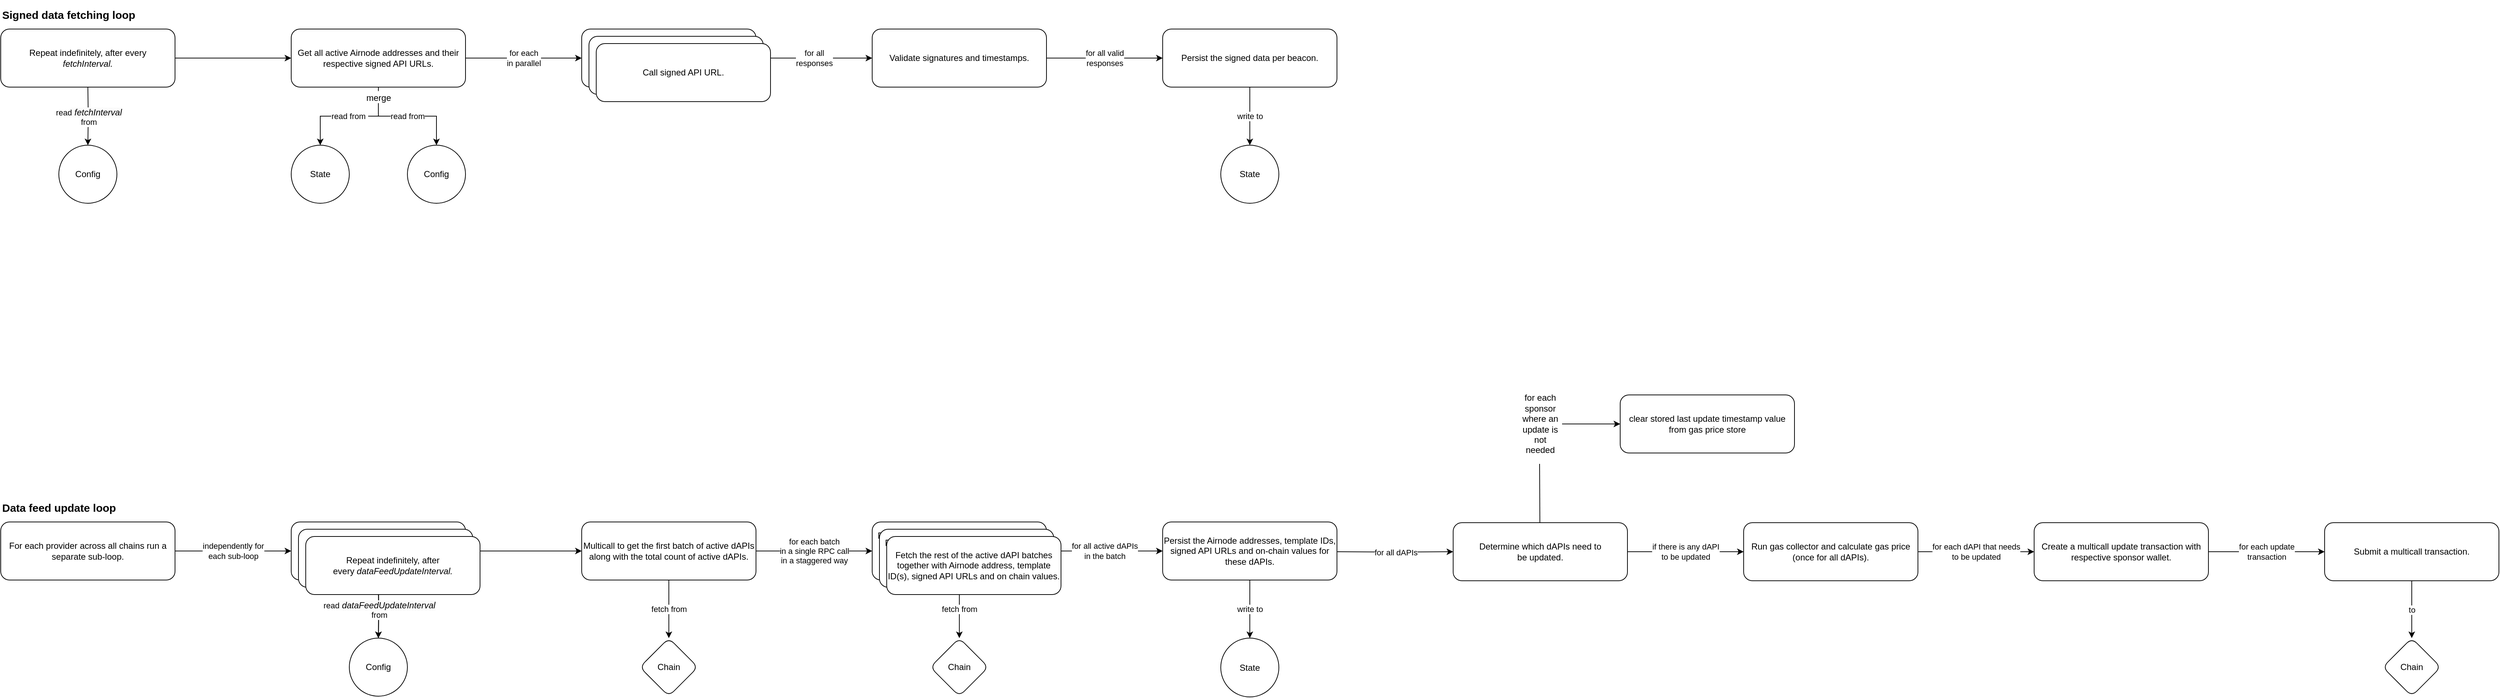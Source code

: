 <mxfile version="22.0.8" type="device">
  <diagram id="C5RBs43oDa-KdzZeNtuy" name="Page-1">
    <mxGraphModel dx="1221" dy="640" grid="1" gridSize="10" guides="1" tooltips="1" connect="1" arrows="1" fold="1" page="1" pageScale="1" pageWidth="3300" pageHeight="4681" math="0" shadow="0">
      <root>
        <mxCell id="WIyWlLk6GJQsqaUBKTNV-0" />
        <mxCell id="WIyWlLk6GJQsqaUBKTNV-1" parent="WIyWlLk6GJQsqaUBKTNV-0" />
        <mxCell id="ci7EG28U3f9VGxeywyoC-37" style="edgeStyle=orthogonalEdgeStyle;rounded=0;orthogonalLoop=1;jettySize=auto;html=1;entryX=0;entryY=0.5;entryDx=0;entryDy=0;" parent="WIyWlLk6GJQsqaUBKTNV-1" source="ci7EG28U3f9VGxeywyoC-28" target="ci7EG28U3f9VGxeywyoC-34" edge="1">
          <mxGeometry relative="1" as="geometry" />
        </mxCell>
        <mxCell id="ci7EG28U3f9VGxeywyoC-28" value="Repeat indefinitely, after every&lt;br&gt;&lt;i&gt;fetchInterval.&lt;br&gt;&lt;/i&gt;" style="rounded=1;whiteSpace=wrap;html=1;fontSize=12;glass=0;strokeWidth=1;shadow=0;align=center;" parent="WIyWlLk6GJQsqaUBKTNV-1" vertex="1">
          <mxGeometry x="80" y="800" width="240" height="80" as="geometry" />
        </mxCell>
        <mxCell id="ci7EG28U3f9VGxeywyoC-29" value="&lt;font style=&quot;&quot;&gt;&lt;b&gt;&lt;font style=&quot;font-size: 15px;&quot;&gt;Signed data fetching loop&lt;/font&gt;&lt;/b&gt;&lt;br&gt;&lt;/font&gt;" style="text;html=1;strokeColor=none;fillColor=none;align=left;verticalAlign=middle;whiteSpace=wrap;rounded=0;" parent="WIyWlLk6GJQsqaUBKTNV-1" vertex="1">
          <mxGeometry x="80" y="760" width="240" height="40" as="geometry" />
        </mxCell>
        <mxCell id="ci7EG28U3f9VGxeywyoC-39" value="for each&lt;br&gt;in parallel" style="edgeStyle=orthogonalEdgeStyle;rounded=0;orthogonalLoop=1;jettySize=auto;html=1;entryX=0;entryY=0.5;entryDx=0;entryDy=0;" parent="WIyWlLk6GJQsqaUBKTNV-1" source="ci7EG28U3f9VGxeywyoC-34" target="ci7EG28U3f9VGxeywyoC-38" edge="1">
          <mxGeometry relative="1" as="geometry" />
        </mxCell>
        <mxCell id="ci7EG28U3f9VGxeywyoC-34" value="Get all active Airnode addresses and their respective signed API URLs." style="rounded=1;whiteSpace=wrap;html=1;fontSize=12;glass=0;strokeWidth=1;shadow=0;align=center;" parent="WIyWlLk6GJQsqaUBKTNV-1" vertex="1">
          <mxGeometry x="480" y="800" width="240" height="80" as="geometry" />
        </mxCell>
        <mxCell id="ci7EG28U3f9VGxeywyoC-35" value="State" style="ellipse;whiteSpace=wrap;html=1;rounded=1;glass=0;strokeWidth=1;shadow=0;" parent="WIyWlLk6GJQsqaUBKTNV-1" vertex="1">
          <mxGeometry x="480" y="960" width="80" height="80" as="geometry" />
        </mxCell>
        <mxCell id="ci7EG28U3f9VGxeywyoC-41" value="for all&lt;br&gt;responses" style="edgeStyle=orthogonalEdgeStyle;rounded=0;orthogonalLoop=1;jettySize=auto;html=1;entryX=0;entryY=0.5;entryDx=0;entryDy=0;" parent="WIyWlLk6GJQsqaUBKTNV-1" source="ci7EG28U3f9VGxeywyoC-38" target="ci7EG28U3f9VGxeywyoC-40" edge="1">
          <mxGeometry relative="1" as="geometry" />
        </mxCell>
        <mxCell id="ci7EG28U3f9VGxeywyoC-38" value="Call signed API URLs in parallel." style="rounded=1;whiteSpace=wrap;html=1;fontSize=12;glass=0;strokeWidth=1;shadow=0;align=center;" parent="WIyWlLk6GJQsqaUBKTNV-1" vertex="1">
          <mxGeometry x="880" y="800" width="240" height="80" as="geometry" />
        </mxCell>
        <mxCell id="ci7EG28U3f9VGxeywyoC-47" value="for all valid&lt;br&gt;responses" style="edgeStyle=orthogonalEdgeStyle;rounded=0;orthogonalLoop=1;jettySize=auto;html=1;entryX=0;entryY=0.5;entryDx=0;entryDy=0;" parent="WIyWlLk6GJQsqaUBKTNV-1" source="ci7EG28U3f9VGxeywyoC-40" target="ci7EG28U3f9VGxeywyoC-44" edge="1">
          <mxGeometry relative="1" as="geometry" />
        </mxCell>
        <mxCell id="ci7EG28U3f9VGxeywyoC-40" value="Validate signatures and timestamps." style="rounded=1;whiteSpace=wrap;html=1;fontSize=12;glass=0;strokeWidth=1;shadow=0;align=center;" parent="WIyWlLk6GJQsqaUBKTNV-1" vertex="1">
          <mxGeometry x="1280" y="800" width="240" height="80" as="geometry" />
        </mxCell>
        <mxCell id="ci7EG28U3f9VGxeywyoC-44" value="Persist the signed data per beacon." style="rounded=1;whiteSpace=wrap;html=1;fontSize=12;glass=0;strokeWidth=1;shadow=0;align=center;" parent="WIyWlLk6GJQsqaUBKTNV-1" vertex="1">
          <mxGeometry x="1680" y="800" width="240" height="80" as="geometry" />
        </mxCell>
        <mxCell id="ci7EG28U3f9VGxeywyoC-45" value="write to" style="edgeStyle=orthogonalEdgeStyle;rounded=0;orthogonalLoop=1;jettySize=auto;html=1;exitX=0.5;exitY=1;exitDx=0;exitDy=0;" parent="WIyWlLk6GJQsqaUBKTNV-1" source="ci7EG28U3f9VGxeywyoC-44" target="ci7EG28U3f9VGxeywyoC-46" edge="1">
          <mxGeometry relative="1" as="geometry">
            <mxPoint x="1800" y="910" as="sourcePoint" />
          </mxGeometry>
        </mxCell>
        <mxCell id="ci7EG28U3f9VGxeywyoC-46" value="State" style="ellipse;whiteSpace=wrap;html=1;rounded=1;glass=0;strokeWidth=1;shadow=0;" parent="WIyWlLk6GJQsqaUBKTNV-1" vertex="1">
          <mxGeometry x="1760" y="960" width="80" height="80" as="geometry" />
        </mxCell>
        <mxCell id="ci7EG28U3f9VGxeywyoC-52" value="independently for &lt;br&gt;each sub-loop" style="edgeStyle=orthogonalEdgeStyle;rounded=0;orthogonalLoop=1;jettySize=auto;html=1;entryX=0;entryY=0.5;entryDx=0;entryDy=0;" parent="WIyWlLk6GJQsqaUBKTNV-1" source="ci7EG28U3f9VGxeywyoC-49" target="ci7EG28U3f9VGxeywyoC-51" edge="1">
          <mxGeometry relative="1" as="geometry" />
        </mxCell>
        <mxCell id="ci7EG28U3f9VGxeywyoC-49" value="For each provider across all chains run a separate sub-loop." style="rounded=1;whiteSpace=wrap;html=1;fontSize=12;glass=0;strokeWidth=1;shadow=0;align=center;" parent="WIyWlLk6GJQsqaUBKTNV-1" vertex="1">
          <mxGeometry x="80" y="1479" width="240" height="80" as="geometry" />
        </mxCell>
        <mxCell id="ci7EG28U3f9VGxeywyoC-50" value="&lt;font style=&quot;&quot;&gt;&lt;b&gt;&lt;font style=&quot;font-size: 15px;&quot;&gt;Data feed update loop&lt;/font&gt;&lt;/b&gt;&lt;br&gt;&lt;/font&gt;" style="text;html=1;strokeColor=none;fillColor=none;align=left;verticalAlign=middle;whiteSpace=wrap;rounded=0;" parent="WIyWlLk6GJQsqaUBKTNV-1" vertex="1">
          <mxGeometry x="80" y="1439" width="240" height="40" as="geometry" />
        </mxCell>
        <mxCell id="ci7EG28U3f9VGxeywyoC-54" style="edgeStyle=orthogonalEdgeStyle;rounded=0;orthogonalLoop=1;jettySize=auto;html=1;entryX=0;entryY=0.5;entryDx=0;entryDy=0;" parent="WIyWlLk6GJQsqaUBKTNV-1" source="ci7EG28U3f9VGxeywyoC-51" target="ci7EG28U3f9VGxeywyoC-53" edge="1">
          <mxGeometry relative="1" as="geometry" />
        </mxCell>
        <mxCell id="ci7EG28U3f9VGxeywyoC-127" value="" style="edgeStyle=orthogonalEdgeStyle;rounded=0;orthogonalLoop=1;jettySize=auto;html=1;" parent="WIyWlLk6GJQsqaUBKTNV-1" target="ci7EG28U3f9VGxeywyoC-126" edge="1">
          <mxGeometry relative="1" as="geometry">
            <mxPoint x="600" y="1568" as="sourcePoint" />
          </mxGeometry>
        </mxCell>
        <mxCell id="ci7EG28U3f9VGxeywyoC-51" value="Repeat indefinitely, after every&amp;nbsp;&lt;i&gt;updateInterval.&lt;/i&gt;&lt;span id=&quot;docs-internal-guid-16fcbaba-7fff-21a4-d981-8a314591bee4&quot;&gt;&lt;/span&gt;" style="rounded=1;whiteSpace=wrap;html=1;fontSize=12;glass=0;strokeWidth=1;shadow=0;align=center;" parent="WIyWlLk6GJQsqaUBKTNV-1" vertex="1">
          <mxGeometry x="480" y="1479" width="240" height="80" as="geometry" />
        </mxCell>
        <mxCell id="ci7EG28U3f9VGxeywyoC-60" value="for each batch&lt;br&gt;in a single RPC call&lt;br&gt;in a staggered way" style="edgeStyle=orthogonalEdgeStyle;rounded=0;orthogonalLoop=1;jettySize=auto;html=1;entryX=0;entryY=0.5;entryDx=0;entryDy=0;" parent="WIyWlLk6GJQsqaUBKTNV-1" source="ci7EG28U3f9VGxeywyoC-53" target="ci7EG28U3f9VGxeywyoC-57" edge="1">
          <mxGeometry relative="1" as="geometry" />
        </mxCell>
        <mxCell id="ci7EG28U3f9VGxeywyoC-53" value="Multicall to get the first batch of active dAPIs along with the total count of active dAPIs." style="rounded=1;whiteSpace=wrap;html=1;fontSize=12;glass=0;strokeWidth=1;shadow=0;align=center;" parent="WIyWlLk6GJQsqaUBKTNV-1" vertex="1">
          <mxGeometry x="880" y="1479" width="240" height="80" as="geometry" />
        </mxCell>
        <mxCell id="ci7EG28U3f9VGxeywyoC-55" value="fetch&amp;nbsp;from" style="edgeStyle=orthogonalEdgeStyle;rounded=0;orthogonalLoop=1;jettySize=auto;html=1;exitX=0.5;exitY=1;exitDx=0;exitDy=0;" parent="WIyWlLk6GJQsqaUBKTNV-1" source="ci7EG28U3f9VGxeywyoC-53" target="ci7EG28U3f9VGxeywyoC-56" edge="1">
          <mxGeometry relative="1" as="geometry">
            <mxPoint x="1000" y="1599.0" as="sourcePoint" />
          </mxGeometry>
        </mxCell>
        <mxCell id="ci7EG28U3f9VGxeywyoC-56" value="Chain" style="rhombus;whiteSpace=wrap;html=1;rounded=1;glass=0;strokeWidth=1;shadow=0;" parent="WIyWlLk6GJQsqaUBKTNV-1" vertex="1">
          <mxGeometry x="960" y="1639" width="80" height="80" as="geometry" />
        </mxCell>
        <mxCell id="ci7EG28U3f9VGxeywyoC-70" value="for all active dAPIs&lt;br&gt;in the batch" style="edgeStyle=orthogonalEdgeStyle;rounded=0;orthogonalLoop=1;jettySize=auto;html=1;entryX=0;entryY=0.5;entryDx=0;entryDy=0;" parent="WIyWlLk6GJQsqaUBKTNV-1" source="ci7EG28U3f9VGxeywyoC-57" target="ci7EG28U3f9VGxeywyoC-69" edge="1">
          <mxGeometry relative="1" as="geometry" />
        </mxCell>
        <mxCell id="ci7EG28U3f9VGxeywyoC-57" value="Fetch the active dAPIs batch together with Airnode address and template ID(s).&lt;br style=&quot;border-color: var(--border-color);&quot;&gt;&lt;br style=&quot;border-color: var(--border-color);&quot;&gt;TODO: This is not yet finalized.&lt;br&gt;" style="rounded=1;whiteSpace=wrap;html=1;fontSize=12;glass=0;strokeWidth=1;shadow=0;align=center;" parent="WIyWlLk6GJQsqaUBKTNV-1" vertex="1">
          <mxGeometry x="1280" y="1479" width="240" height="80" as="geometry" />
        </mxCell>
        <mxCell id="ci7EG28U3f9VGxeywyoC-58" value="fetch&amp;nbsp;from" style="edgeStyle=orthogonalEdgeStyle;rounded=0;orthogonalLoop=1;jettySize=auto;html=1;exitX=0.5;exitY=1;exitDx=0;exitDy=0;" parent="WIyWlLk6GJQsqaUBKTNV-1" source="ci7EG28U3f9VGxeywyoC-57" target="ci7EG28U3f9VGxeywyoC-59" edge="1">
          <mxGeometry relative="1" as="geometry">
            <mxPoint x="1400" y="1599.0" as="sourcePoint" />
          </mxGeometry>
        </mxCell>
        <mxCell id="ci7EG28U3f9VGxeywyoC-59" value="Chain" style="rhombus;whiteSpace=wrap;html=1;rounded=1;glass=0;strokeWidth=1;shadow=0;" parent="WIyWlLk6GJQsqaUBKTNV-1" vertex="1">
          <mxGeometry x="1360" y="1639" width="80" height="80" as="geometry" />
        </mxCell>
        <mxCell id="ci7EG28U3f9VGxeywyoC-61" value="Call signed API URLs in parallel." style="rounded=1;whiteSpace=wrap;html=1;fontSize=12;glass=0;strokeWidth=1;shadow=0;align=center;" parent="WIyWlLk6GJQsqaUBKTNV-1" vertex="1">
          <mxGeometry x="890" y="810" width="240" height="80" as="geometry" />
        </mxCell>
        <mxCell id="ci7EG28U3f9VGxeywyoC-62" value="Call signed API URL." style="rounded=1;whiteSpace=wrap;html=1;fontSize=12;glass=0;strokeWidth=1;shadow=0;align=center;" parent="WIyWlLk6GJQsqaUBKTNV-1" vertex="1">
          <mxGeometry x="900" y="820" width="240" height="80" as="geometry" />
        </mxCell>
        <mxCell id="ci7EG28U3f9VGxeywyoC-69" value="Persist the Airnode addresses, template IDs, signed API URLs and on-chain values for these dAPIs." style="rounded=1;whiteSpace=wrap;html=1;fontSize=12;glass=0;strokeWidth=1;shadow=0;align=center;" parent="WIyWlLk6GJQsqaUBKTNV-1" vertex="1">
          <mxGeometry x="1680" y="1479" width="240" height="80" as="geometry" />
        </mxCell>
        <mxCell id="ci7EG28U3f9VGxeywyoC-74" value="write to" style="edgeStyle=orthogonalEdgeStyle;rounded=0;orthogonalLoop=1;jettySize=auto;html=1;exitX=0.5;exitY=1;exitDx=0;exitDy=0;" parent="WIyWlLk6GJQsqaUBKTNV-1" source="ci7EG28U3f9VGxeywyoC-69" target="ci7EG28U3f9VGxeywyoC-75" edge="1">
          <mxGeometry relative="1" as="geometry">
            <mxPoint x="1820" y="1576.5" as="sourcePoint" />
          </mxGeometry>
        </mxCell>
        <mxCell id="ci7EG28U3f9VGxeywyoC-75" value="State" style="ellipse;whiteSpace=wrap;html=1;rounded=1;glass=0;strokeWidth=1;shadow=0;" parent="WIyWlLk6GJQsqaUBKTNV-1" vertex="1">
          <mxGeometry x="1760" y="1639" width="80" height="81" as="geometry" />
        </mxCell>
        <mxCell id="ci7EG28U3f9VGxeywyoC-87" value="for all dAPIs" style="edgeStyle=orthogonalEdgeStyle;rounded=0;orthogonalLoop=1;jettySize=auto;html=1;entryX=0;entryY=0.5;entryDx=0;entryDy=0;" parent="WIyWlLk6GJQsqaUBKTNV-1" target="ci7EG28U3f9VGxeywyoC-86" edge="1">
          <mxGeometry relative="1" as="geometry">
            <mxPoint x="1920" y="1520" as="sourcePoint" />
          </mxGeometry>
        </mxCell>
        <mxCell id="ci7EG28U3f9VGxeywyoC-78" value="Fetch the active dAPIs batch together with Airnode address and template ID(s).&lt;br style=&quot;border-color: var(--border-color);&quot;&gt;&lt;br style=&quot;border-color: var(--border-color);&quot;&gt;TODO: This is not yet finalized.&lt;br&gt;" style="rounded=1;whiteSpace=wrap;html=1;fontSize=12;glass=0;strokeWidth=1;shadow=0;align=center;" parent="WIyWlLk6GJQsqaUBKTNV-1" vertex="1">
          <mxGeometry x="1290" y="1489" width="240" height="80" as="geometry" />
        </mxCell>
        <mxCell id="ci7EG28U3f9VGxeywyoC-79" value="Fetch the rest of the active dAPI batches together with Airnode address, template ID(s), signed API URLs and on chain values." style="rounded=1;whiteSpace=wrap;html=1;fontSize=12;glass=0;strokeWidth=1;shadow=0;align=center;" parent="WIyWlLk6GJQsqaUBKTNV-1" vertex="1">
          <mxGeometry x="1300" y="1499" width="240" height="80" as="geometry" />
        </mxCell>
        <mxCell id="ci7EG28U3f9VGxeywyoC-89" value="if there is any dAPI &lt;br&gt;to be updated" style="edgeStyle=orthogonalEdgeStyle;rounded=0;orthogonalLoop=1;jettySize=auto;html=1;entryX=0;entryY=0.5;entryDx=0;entryDy=0;" parent="WIyWlLk6GJQsqaUBKTNV-1" source="ci7EG28U3f9VGxeywyoC-86" target="ci7EG28U3f9VGxeywyoC-88" edge="1">
          <mxGeometry relative="1" as="geometry" />
        </mxCell>
        <mxCell id="ci7EG28U3f9VGxeywyoC-86" value="Determine which dAPIs need to &lt;br&gt;be updated." style="rounded=1;whiteSpace=wrap;html=1;fontSize=12;glass=0;strokeWidth=1;shadow=0;align=center;" parent="WIyWlLk6GJQsqaUBKTNV-1" vertex="1">
          <mxGeometry x="2080" y="1480" width="240" height="80" as="geometry" />
        </mxCell>
        <mxCell id="ci7EG28U3f9VGxeywyoC-91" value="for each dAPI that needs &lt;br&gt;to be updated" style="edgeStyle=orthogonalEdgeStyle;rounded=0;orthogonalLoop=1;jettySize=auto;html=1;entryX=0;entryY=0.5;entryDx=0;entryDy=0;" parent="WIyWlLk6GJQsqaUBKTNV-1" source="ci7EG28U3f9VGxeywyoC-88" target="ci7EG28U3f9VGxeywyoC-90" edge="1">
          <mxGeometry relative="1" as="geometry" />
        </mxCell>
        <mxCell id="ci7EG28U3f9VGxeywyoC-88" value="Run gas collector and calculate gas price&lt;br&gt;(once for all dAPIs)." style="rounded=1;whiteSpace=wrap;html=1;fontSize=12;glass=0;strokeWidth=1;shadow=0;align=center;" parent="WIyWlLk6GJQsqaUBKTNV-1" vertex="1">
          <mxGeometry x="2480" y="1480" width="240" height="80" as="geometry" />
        </mxCell>
        <mxCell id="ci7EG28U3f9VGxeywyoC-97" value="for each update &lt;br&gt;transaction" style="edgeStyle=orthogonalEdgeStyle;rounded=0;orthogonalLoop=1;jettySize=auto;html=1;entryX=0;entryY=0.5;entryDx=0;entryDy=0;" parent="WIyWlLk6GJQsqaUBKTNV-1" source="ci7EG28U3f9VGxeywyoC-90" target="ci7EG28U3f9VGxeywyoC-96" edge="1">
          <mxGeometry relative="1" as="geometry">
            <mxPoint as="offset" />
          </mxGeometry>
        </mxCell>
        <mxCell id="ci7EG28U3f9VGxeywyoC-90" value="Create a multicall update transaction with &lt;br&gt;respective sponsor wallet." style="rounded=1;whiteSpace=wrap;html=1;fontSize=12;glass=0;strokeWidth=1;shadow=0;align=center;" parent="WIyWlLk6GJQsqaUBKTNV-1" vertex="1">
          <mxGeometry x="2880" y="1480" width="240" height="80" as="geometry" />
        </mxCell>
        <mxCell id="ci7EG28U3f9VGxeywyoC-96" value="Submit a multicall transaction." style="rounded=1;whiteSpace=wrap;html=1;fontSize=12;glass=0;strokeWidth=1;shadow=0;align=center;" parent="WIyWlLk6GJQsqaUBKTNV-1" vertex="1">
          <mxGeometry x="3280" y="1480" width="240" height="80" as="geometry" />
        </mxCell>
        <mxCell id="ci7EG28U3f9VGxeywyoC-104" value="to" style="edgeStyle=orthogonalEdgeStyle;rounded=0;orthogonalLoop=1;jettySize=auto;html=1;" parent="WIyWlLk6GJQsqaUBKTNV-1" source="ci7EG28U3f9VGxeywyoC-96" target="ci7EG28U3f9VGxeywyoC-105" edge="1">
          <mxGeometry relative="1" as="geometry">
            <mxPoint x="3370" y="1700" as="sourcePoint" />
          </mxGeometry>
        </mxCell>
        <mxCell id="ci7EG28U3f9VGxeywyoC-105" value="Chain" style="rhombus;whiteSpace=wrap;html=1;rounded=1;glass=0;strokeWidth=1;shadow=0;" parent="WIyWlLk6GJQsqaUBKTNV-1" vertex="1">
          <mxGeometry x="3360" y="1639" width="80" height="80" as="geometry" />
        </mxCell>
        <mxCell id="ci7EG28U3f9VGxeywyoC-109" value="Config" style="ellipse;whiteSpace=wrap;html=1;rounded=1;glass=0;strokeWidth=1;shadow=0;" parent="WIyWlLk6GJQsqaUBKTNV-1" vertex="1">
          <mxGeometry x="640" y="960" width="80" height="80" as="geometry" />
        </mxCell>
        <mxCell id="ci7EG28U3f9VGxeywyoC-114" value="read&lt;i style=&quot;border-color: var(--border-color); font-size: 12px; background-color: rgb(251, 251, 251);&quot;&gt;&amp;nbsp;&lt;/i&gt;&lt;i style=&quot;border-color: var(--border-color); font-size: 12px; background-color: rgb(251, 251, 251);&quot;&gt;fetchInterval&lt;/i&gt;&lt;br&gt;from" style="edgeStyle=orthogonalEdgeStyle;rounded=0;orthogonalLoop=1;jettySize=auto;html=1;" parent="WIyWlLk6GJQsqaUBKTNV-1" target="ci7EG28U3f9VGxeywyoC-115" edge="1">
          <mxGeometry relative="1" as="geometry">
            <mxPoint x="200" y="880" as="sourcePoint" />
          </mxGeometry>
        </mxCell>
        <mxCell id="ci7EG28U3f9VGxeywyoC-115" value="Config" style="ellipse;whiteSpace=wrap;html=1;rounded=1;glass=0;strokeWidth=1;shadow=0;" parent="WIyWlLk6GJQsqaUBKTNV-1" vertex="1">
          <mxGeometry x="160" y="960" width="80" height="80" as="geometry" />
        </mxCell>
        <mxCell id="ci7EG28U3f9VGxeywyoC-33" value="read from&amp;nbsp;" style="edgeStyle=orthogonalEdgeStyle;rounded=0;orthogonalLoop=1;jettySize=auto;html=1;" parent="WIyWlLk6GJQsqaUBKTNV-1" source="ci7EG28U3f9VGxeywyoC-34" target="ci7EG28U3f9VGxeywyoC-35" edge="1">
          <mxGeometry relative="1" as="geometry" />
        </mxCell>
        <mxCell id="ci7EG28U3f9VGxeywyoC-110" value="read from" style="edgeStyle=orthogonalEdgeStyle;rounded=0;orthogonalLoop=1;jettySize=auto;html=1;" parent="WIyWlLk6GJQsqaUBKTNV-1" source="ci7EG28U3f9VGxeywyoC-34" target="ci7EG28U3f9VGxeywyoC-109" edge="1">
          <mxGeometry relative="1" as="geometry" />
        </mxCell>
        <mxCell id="ci7EG28U3f9VGxeywyoC-116" value="merge" style="text;html=1;align=center;verticalAlign=middle;resizable=0;points=[];autosize=1;strokeColor=none;fillColor=default;container=0;strokeWidth=0;fontSize=12;spacing=0;imageWidth=20;imageHeight=20;imageAspect=1;rounded=1;shadow=0;sketch=1;curveFitting=1;jiggle=2;glass=1;" parent="WIyWlLk6GJQsqaUBKTNV-1" vertex="1">
          <mxGeometry x="575" y="885" width="50" height="20" as="geometry" />
        </mxCell>
        <mxCell id="ci7EG28U3f9VGxeywyoC-125" value="read&lt;i style=&quot;border-color: var(--border-color); font-size: 12px; background-color: rgb(251, 251, 251);&quot;&gt;&amp;nbsp;&lt;/i&gt;&lt;i style=&quot;border-color: var(--border-color); font-size: 12px; background-color: rgb(251, 251, 251);&quot;&gt;dataFeedUpdateInterval&lt;/i&gt;&lt;br&gt;from" style="edgeStyle=orthogonalEdgeStyle;rounded=0;orthogonalLoop=1;jettySize=auto;html=1;" parent="WIyWlLk6GJQsqaUBKTNV-1" target="ci7EG28U3f9VGxeywyoC-126" edge="1">
          <mxGeometry relative="1" as="geometry">
            <mxPoint x="600" y="1559" as="sourcePoint" />
          </mxGeometry>
        </mxCell>
        <mxCell id="ci7EG28U3f9VGxeywyoC-126" value="Config" style="ellipse;whiteSpace=wrap;html=1;rounded=1;glass=0;strokeWidth=1;shadow=0;" parent="WIyWlLk6GJQsqaUBKTNV-1" vertex="1">
          <mxGeometry x="560" y="1639" width="80" height="80" as="geometry" />
        </mxCell>
        <mxCell id="ci7EG28U3f9VGxeywyoC-128" value="Repeat indefinitely, after every&amp;nbsp;&lt;i&gt;updateInterval.&lt;/i&gt;&lt;span id=&quot;docs-internal-guid-16fcbaba-7fff-21a4-d981-8a314591bee4&quot;&gt;&lt;/span&gt;" style="rounded=1;whiteSpace=wrap;html=1;fontSize=12;glass=0;strokeWidth=1;shadow=0;align=center;" parent="WIyWlLk6GJQsqaUBKTNV-1" vertex="1">
          <mxGeometry x="490" y="1489" width="240" height="80" as="geometry" />
        </mxCell>
        <mxCell id="ci7EG28U3f9VGxeywyoC-129" value="Repeat indefinitely, after every&amp;nbsp;&lt;i&gt;dataFeedUpdateInterval.&lt;/i&gt;&lt;span id=&quot;docs-internal-guid-16fcbaba-7fff-21a4-d981-8a314591bee4&quot;&gt;&lt;/span&gt;" style="rounded=1;whiteSpace=wrap;html=1;fontSize=12;glass=0;strokeWidth=1;shadow=0;align=center;" parent="WIyWlLk6GJQsqaUBKTNV-1" vertex="1">
          <mxGeometry x="500" y="1499" width="240" height="80" as="geometry" />
        </mxCell>
        <mxCell id="_6md9EJBx8UnATQNPtMW-14" value="" style="edgeStyle=orthogonalEdgeStyle;rounded=0;orthogonalLoop=1;jettySize=auto;html=1;" parent="WIyWlLk6GJQsqaUBKTNV-1" source="_6md9EJBx8UnATQNPtMW-5" edge="1">
          <mxGeometry relative="1" as="geometry">
            <mxPoint x="2310" y="1344" as="targetPoint" />
          </mxGeometry>
        </mxCell>
        <mxCell id="_6md9EJBx8UnATQNPtMW-5" value="for each sponsor where an update is not needed" style="text;html=1;strokeColor=none;fillColor=none;align=center;verticalAlign=middle;whiteSpace=wrap;rounded=0;" parent="WIyWlLk6GJQsqaUBKTNV-1" vertex="1">
          <mxGeometry x="2170" y="1329" width="60" height="30" as="geometry" />
        </mxCell>
        <mxCell id="_6md9EJBx8UnATQNPtMW-7" value="" style="endArrow=none;html=1;rounded=0;strokeColor=default;endFill=0;" parent="WIyWlLk6GJQsqaUBKTNV-1" edge="1">
          <mxGeometry width="50" height="50" relative="1" as="geometry">
            <mxPoint x="2199.41" y="1480" as="sourcePoint" />
            <mxPoint x="2199" y="1399" as="targetPoint" />
            <Array as="points" />
          </mxGeometry>
        </mxCell>
        <mxCell id="_6md9EJBx8UnATQNPtMW-18" value="clear stored last update timestamp value from gas price store" style="rounded=1;whiteSpace=wrap;html=1;fontSize=12;glass=0;strokeWidth=1;shadow=0;align=center;" parent="WIyWlLk6GJQsqaUBKTNV-1" vertex="1">
          <mxGeometry x="2310" y="1304" width="240" height="80" as="geometry" />
        </mxCell>
      </root>
    </mxGraphModel>
  </diagram>
</mxfile>
